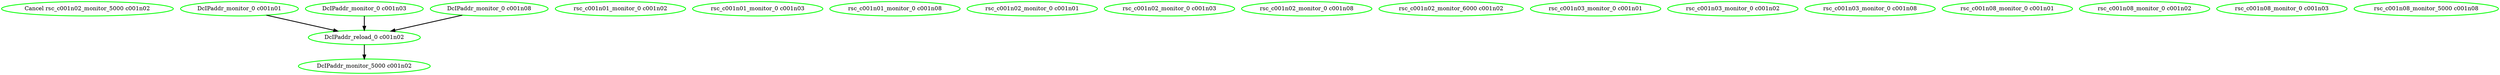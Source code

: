  digraph "g" {
"Cancel rsc_c001n02_monitor_5000 c001n02" [ style=bold color="green" fontcolor="black"]
"DcIPaddr_monitor_0 c001n01" -> "DcIPaddr_reload_0 c001n02" [ style = bold]
"DcIPaddr_monitor_0 c001n01" [ style=bold color="green" fontcolor="black"]
"DcIPaddr_monitor_0 c001n03" -> "DcIPaddr_reload_0 c001n02" [ style = bold]
"DcIPaddr_monitor_0 c001n03" [ style=bold color="green" fontcolor="black"]
"DcIPaddr_monitor_0 c001n08" -> "DcIPaddr_reload_0 c001n02" [ style = bold]
"DcIPaddr_monitor_0 c001n08" [ style=bold color="green" fontcolor="black"]
"DcIPaddr_monitor_5000 c001n02" [ style=bold color="green" fontcolor="black"]
"DcIPaddr_reload_0 c001n02" -> "DcIPaddr_monitor_5000 c001n02" [ style = bold]
"DcIPaddr_reload_0 c001n02" [ style=bold color="green" fontcolor="black"]
"rsc_c001n01_monitor_0 c001n02" [ style=bold color="green" fontcolor="black"]
"rsc_c001n01_monitor_0 c001n03" [ style=bold color="green" fontcolor="black"]
"rsc_c001n01_monitor_0 c001n08" [ style=bold color="green" fontcolor="black"]
"rsc_c001n02_monitor_0 c001n01" [ style=bold color="green" fontcolor="black"]
"rsc_c001n02_monitor_0 c001n03" [ style=bold color="green" fontcolor="black"]
"rsc_c001n02_monitor_0 c001n08" [ style=bold color="green" fontcolor="black"]
"rsc_c001n02_monitor_6000 c001n02" [ style=bold color="green" fontcolor="black"]
"rsc_c001n03_monitor_0 c001n01" [ style=bold color="green" fontcolor="black"]
"rsc_c001n03_monitor_0 c001n02" [ style=bold color="green" fontcolor="black"]
"rsc_c001n03_monitor_0 c001n08" [ style=bold color="green" fontcolor="black"]
"rsc_c001n08_monitor_0 c001n01" [ style=bold color="green" fontcolor="black"]
"rsc_c001n08_monitor_0 c001n02" [ style=bold color="green" fontcolor="black"]
"rsc_c001n08_monitor_0 c001n03" [ style=bold color="green" fontcolor="black"]
"rsc_c001n08_monitor_5000 c001n08" [ style=bold color="green" fontcolor="black"]
}
